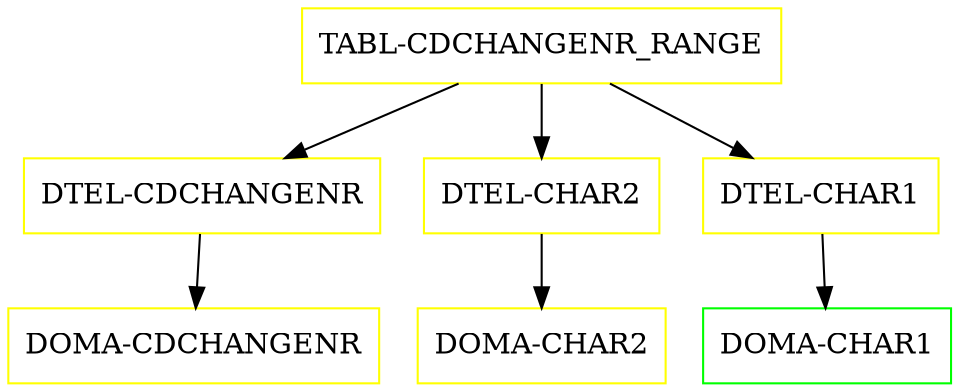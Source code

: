 digraph G {
  "TABL-CDCHANGENR_RANGE" [shape=box,color=yellow];
  "DTEL-CDCHANGENR" [shape=box,color=yellow,URL="./DTEL_CDCHANGENR.html"];
  "DOMA-CDCHANGENR" [shape=box,color=yellow,URL="./DOMA_CDCHANGENR.html"];
  "DTEL-CHAR2" [shape=box,color=yellow,URL="./DTEL_CHAR2.html"];
  "DOMA-CHAR2" [shape=box,color=yellow,URL="./DOMA_CHAR2.html"];
  "DTEL-CHAR1" [shape=box,color=yellow,URL="./DTEL_CHAR1.html"];
  "DOMA-CHAR1" [shape=box,color=green,URL="./DOMA_CHAR1.html"];
  "TABL-CDCHANGENR_RANGE" -> "DTEL-CHAR1";
  "TABL-CDCHANGENR_RANGE" -> "DTEL-CHAR2";
  "TABL-CDCHANGENR_RANGE" -> "DTEL-CDCHANGENR";
  "DTEL-CDCHANGENR" -> "DOMA-CDCHANGENR";
  "DTEL-CHAR2" -> "DOMA-CHAR2";
  "DTEL-CHAR1" -> "DOMA-CHAR1";
}
